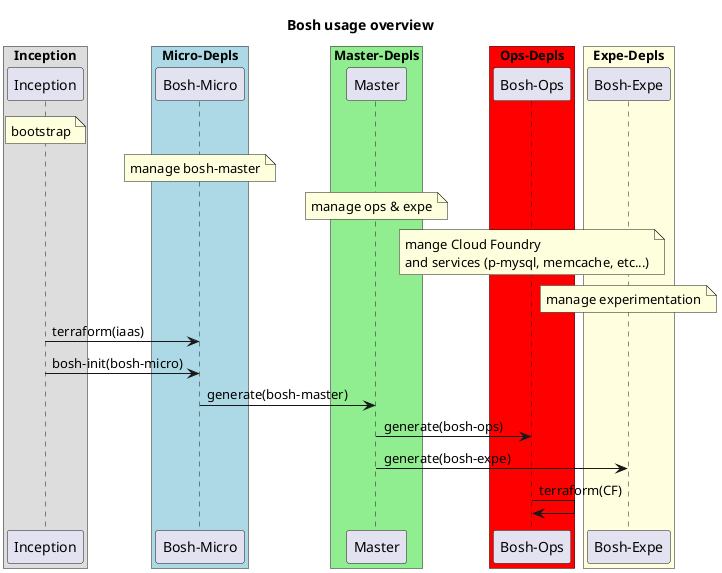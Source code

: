 @startuml
title
 Bosh usage overview
end title

box "Inception"
	participant Inception
end box
note over Inception
bootstrap
end note

box "Micro-Depls" #LightBlue
	participant "Bosh-Micro" as Micro
    note over Micro
    manage bosh-master
    end note
end box


box "Master-Depls" #LightGreen
    note over Master
        manage ops & expe
    end note
	participant "Bosh-Master" as Master
end box


box "Ops-Depls" #Red
	participant "Bosh-Ops" as Ops
    note over Ops
        mange Cloud Foundry
        and services (p-mysql, memcache, etc...)
    end note
end box

box "Expe-Depls" #LightYellow
	participant "Bosh-Expe" as Expe
    note over Expe
        manage experimentation
    end note
end box


Inception -> Micro: terraform(iaas)
Inception -> Micro: bosh-init(bosh-micro)

Micro -> Master: generate(bosh-master)

Master -> Ops: generate(bosh-ops)
Master -> Expe: generate(bosh-expe)

Ops -> Ops: terraform(CF)



@enduml
